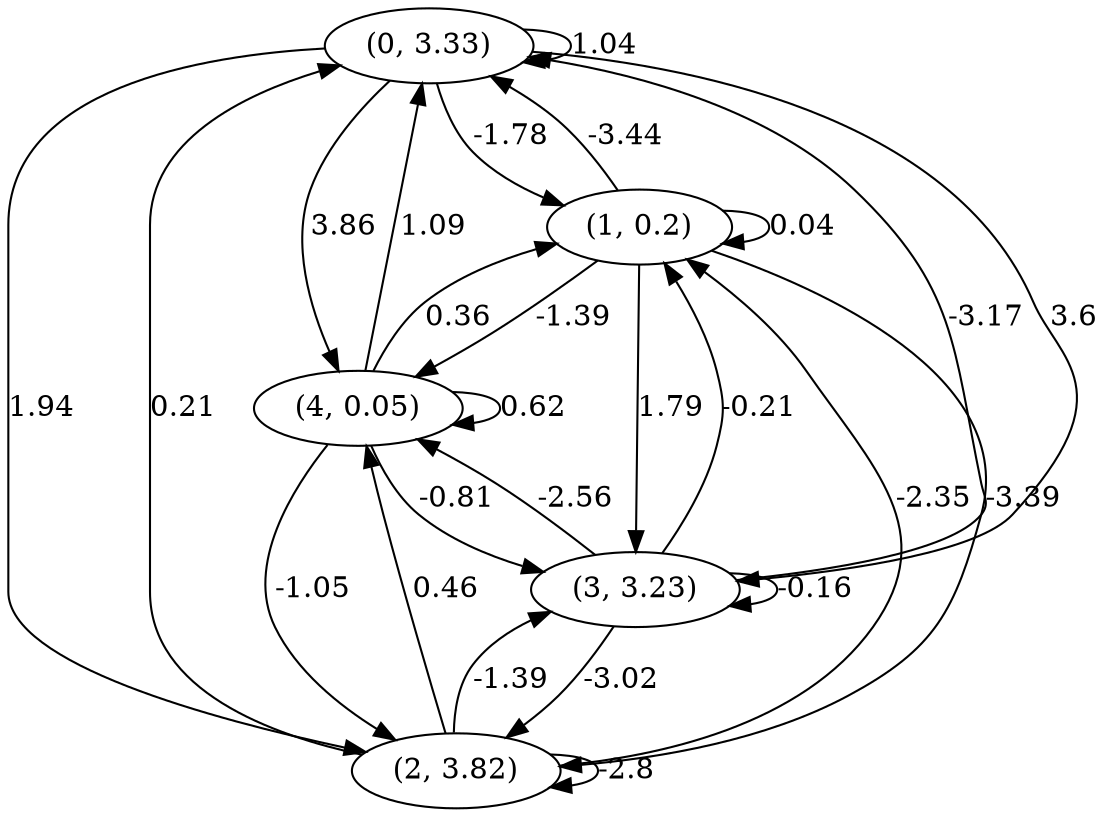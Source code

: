 digraph {
    0 [ label = "(0, 3.33)" ]
    1 [ label = "(1, 0.2)" ]
    2 [ label = "(2, 3.82)" ]
    3 [ label = "(3, 3.23)" ]
    4 [ label = "(4, 0.05)" ]
    0 -> 0 [ label = "1.04" ]
    1 -> 1 [ label = "0.04" ]
    2 -> 2 [ label = "-2.8" ]
    3 -> 3 [ label = "-0.16" ]
    4 -> 4 [ label = "0.62" ]
    1 -> 0 [ label = "-3.44" ]
    2 -> 0 [ label = "0.21" ]
    3 -> 0 [ label = "-3.17" ]
    4 -> 0 [ label = "1.09" ]
    0 -> 1 [ label = "-1.78" ]
    2 -> 1 [ label = "-2.35" ]
    3 -> 1 [ label = "-0.21" ]
    4 -> 1 [ label = "0.36" ]
    0 -> 2 [ label = "1.94" ]
    1 -> 2 [ label = "-3.39" ]
    3 -> 2 [ label = "-3.02" ]
    4 -> 2 [ label = "-1.05" ]
    0 -> 3 [ label = "3.6" ]
    1 -> 3 [ label = "1.79" ]
    2 -> 3 [ label = "-1.39" ]
    4 -> 3 [ label = "-0.81" ]
    0 -> 4 [ label = "3.86" ]
    1 -> 4 [ label = "-1.39" ]
    2 -> 4 [ label = "0.46" ]
    3 -> 4 [ label = "-2.56" ]
}

